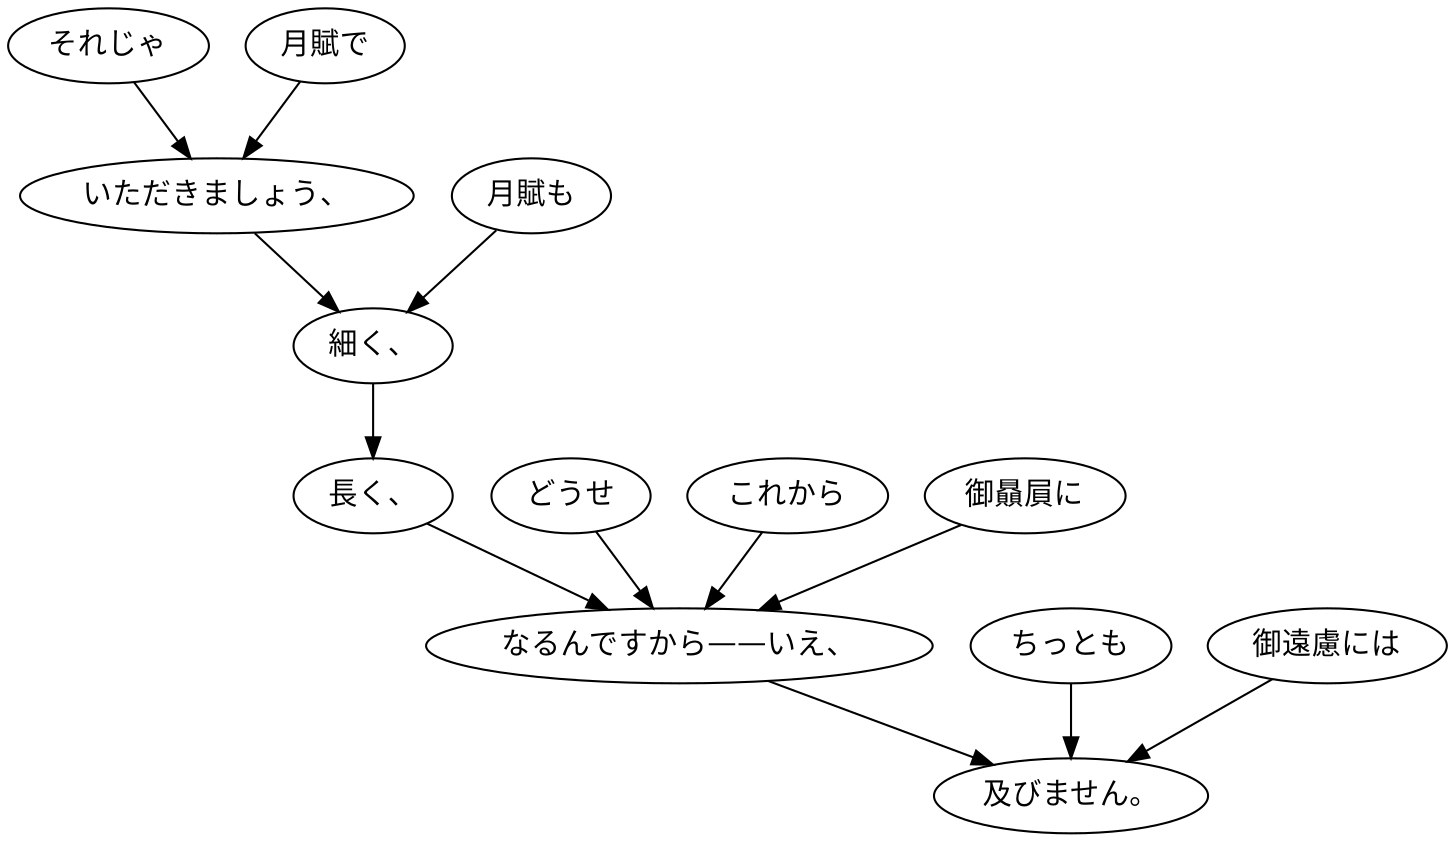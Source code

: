 digraph graph8686 {
	node0 [label="それじゃ"];
	node1 [label="月賦で"];
	node2 [label="いただきましょう、"];
	node3 [label="月賦も"];
	node4 [label="細く、"];
	node5 [label="長く、"];
	node6 [label="どうせ"];
	node7 [label="これから"];
	node8 [label="御贔屓に"];
	node9 [label="なるんですから——いえ、"];
	node10 [label="ちっとも"];
	node11 [label="御遠慮には"];
	node12 [label="及びません。"];
	node0 -> node2;
	node1 -> node2;
	node2 -> node4;
	node3 -> node4;
	node4 -> node5;
	node5 -> node9;
	node6 -> node9;
	node7 -> node9;
	node8 -> node9;
	node9 -> node12;
	node10 -> node12;
	node11 -> node12;
}
